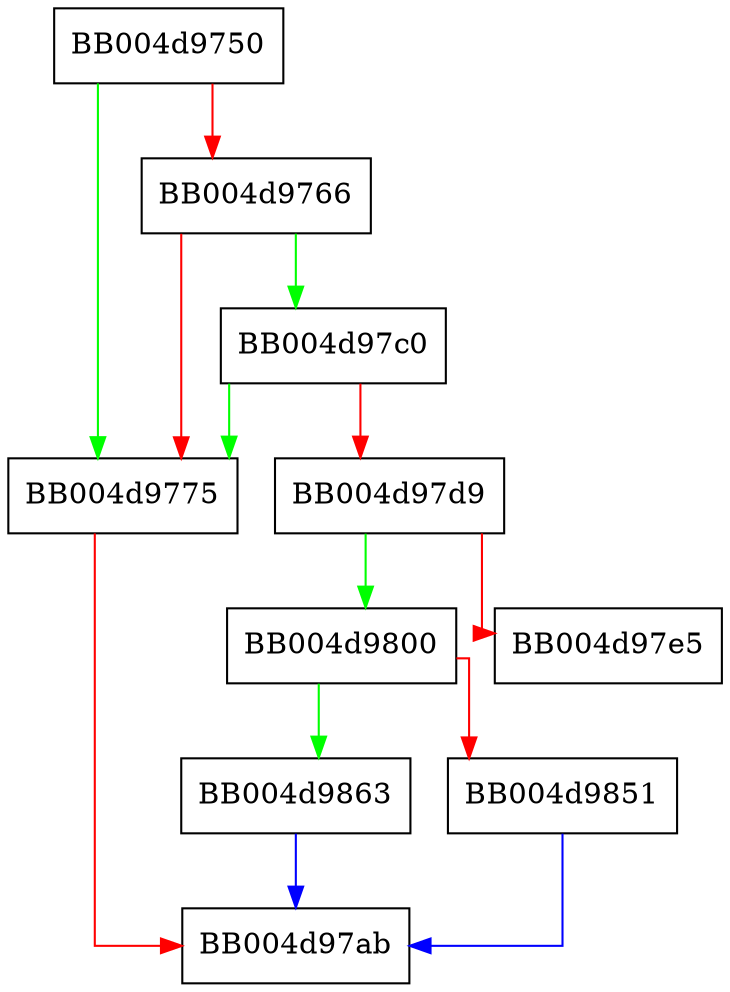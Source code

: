 digraph tls_parse_ctos_ec_pt_formats {
  node [shape="box"];
  graph [splines=ortho];
  BB004d9750 -> BB004d9775 [color="green"];
  BB004d9750 -> BB004d9766 [color="red"];
  BB004d9766 -> BB004d97c0 [color="green"];
  BB004d9766 -> BB004d9775 [color="red"];
  BB004d9775 -> BB004d97ab [color="red"];
  BB004d97c0 -> BB004d9775 [color="green"];
  BB004d97c0 -> BB004d97d9 [color="red"];
  BB004d97d9 -> BB004d9800 [color="green"];
  BB004d97d9 -> BB004d97e5 [color="red"];
  BB004d9800 -> BB004d9863 [color="green"];
  BB004d9800 -> BB004d9851 [color="red"];
  BB004d9851 -> BB004d97ab [color="blue"];
  BB004d9863 -> BB004d97ab [color="blue"];
}